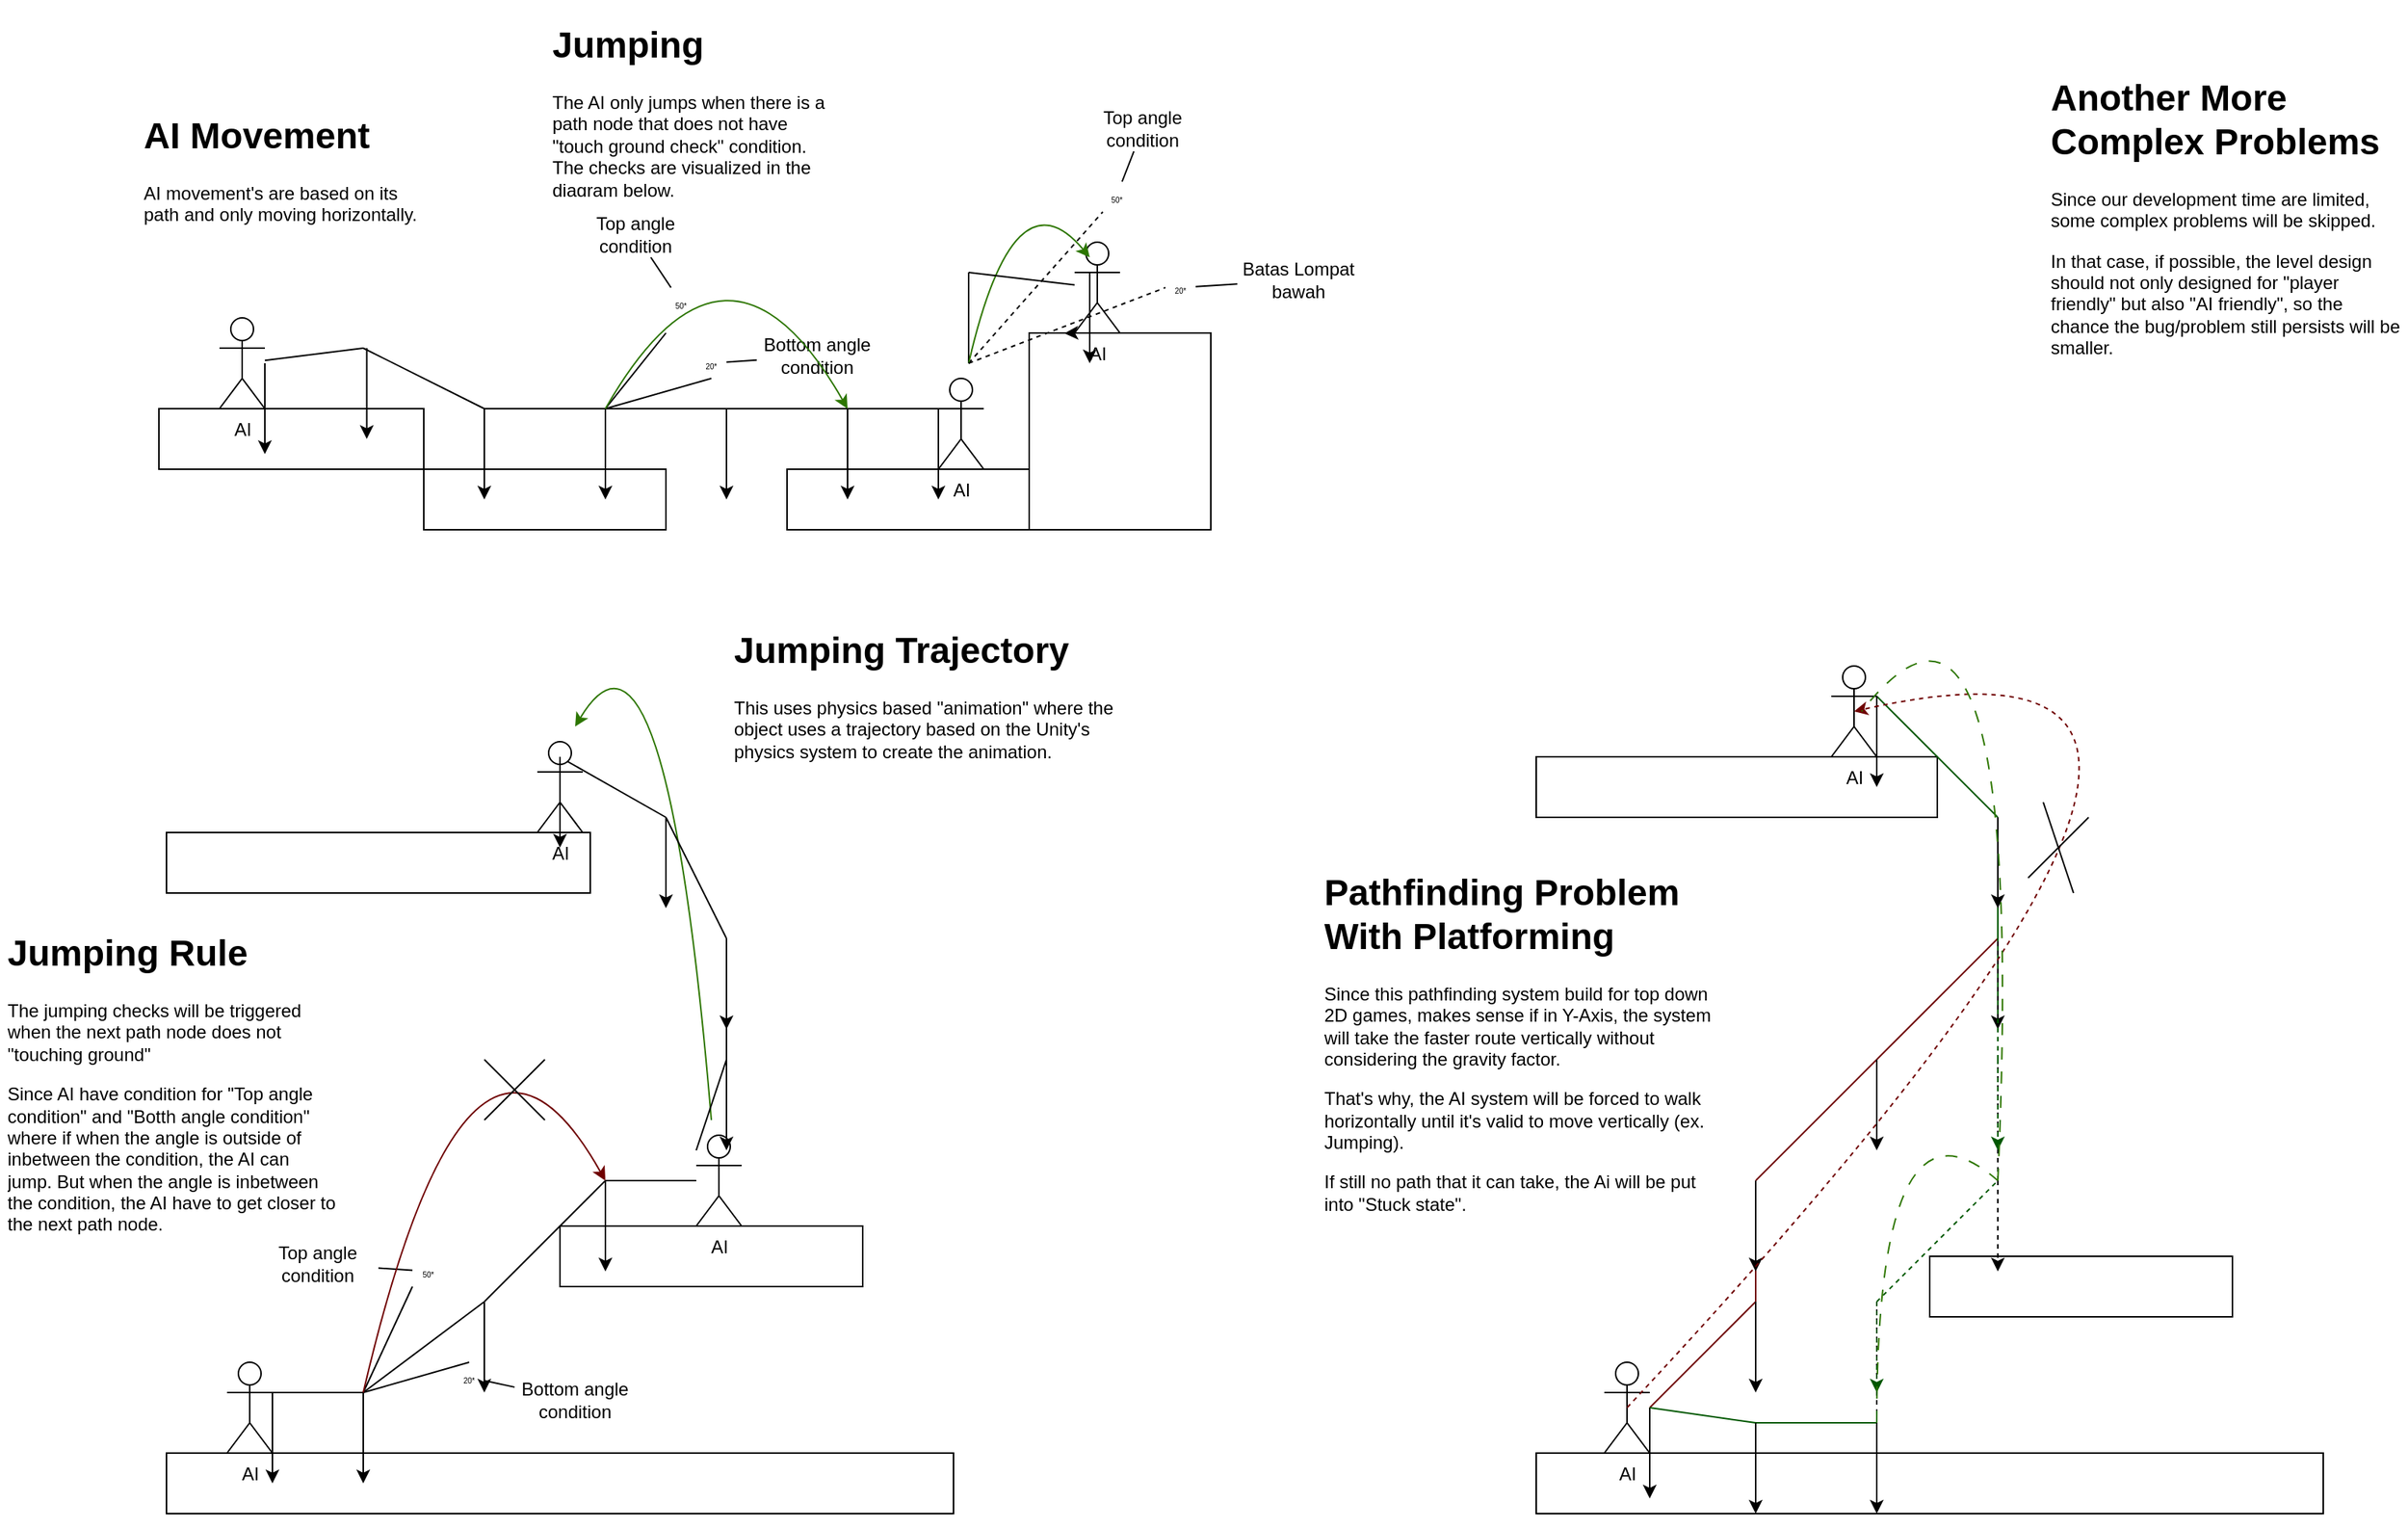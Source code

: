 <mxfile>
    <diagram id="0L6GBTP368jOi92AviaA" name="Page-1">
        <mxGraphModel dx="1139" dy="747" grid="1" gridSize="10" guides="1" tooltips="1" connect="1" arrows="1" fold="1" page="1" pageScale="1" pageWidth="850" pageHeight="1100" math="0" shadow="0">
            <root>
                <mxCell id="0"/>
                <mxCell id="1" parent="0"/>
                <mxCell id="43" value="" style="endArrow=none;html=1;exitX=0.25;exitY=0.1;exitDx=0;exitDy=0;exitPerimeter=0;" parent="1" source="39" edge="1">
                    <mxGeometry width="50" height="50" relative="1" as="geometry">
                        <mxPoint x="450" y="590" as="sourcePoint"/>
                        <mxPoint x="440" y="580" as="targetPoint"/>
                    </mxGeometry>
                </mxCell>
                <mxCell id="2" value="" style="rounded=0;whiteSpace=wrap;html=1;" parent="1" vertex="1">
                    <mxGeometry x="110" y="590" width="280" height="40" as="geometry"/>
                </mxCell>
                <mxCell id="3" value="" style="rounded=0;whiteSpace=wrap;html=1;" parent="1" vertex="1">
                    <mxGeometry x="370" y="850" width="200" height="40" as="geometry"/>
                </mxCell>
                <mxCell id="4" value="" style="rounded=0;whiteSpace=wrap;html=1;" parent="1" vertex="1">
                    <mxGeometry x="110" y="1000" width="520" height="40" as="geometry"/>
                </mxCell>
                <mxCell id="5" value="AI" style="shape=umlActor;verticalLabelPosition=bottom;verticalAlign=top;html=1;outlineConnect=0;" parent="1" vertex="1">
                    <mxGeometry x="150" y="940" width="30" height="60" as="geometry"/>
                </mxCell>
                <mxCell id="8" value="" style="endArrow=none;html=1;exitX=1;exitY=0.333;exitDx=0;exitDy=0;exitPerimeter=0;" parent="1" source="5" edge="1">
                    <mxGeometry width="50" height="50" relative="1" as="geometry">
                        <mxPoint x="180" y="950" as="sourcePoint"/>
                        <mxPoint x="240" y="960" as="targetPoint"/>
                    </mxGeometry>
                </mxCell>
                <mxCell id="9" value="" style="endArrow=none;html=1;" parent="1" edge="1">
                    <mxGeometry width="50" height="50" relative="1" as="geometry">
                        <mxPoint x="240" y="960" as="sourcePoint"/>
                        <mxPoint x="320" y="900" as="targetPoint"/>
                    </mxGeometry>
                </mxCell>
                <mxCell id="10" value="" style="endArrow=none;html=1;" parent="1" edge="1">
                    <mxGeometry width="50" height="50" relative="1" as="geometry">
                        <mxPoint x="320" y="900" as="sourcePoint"/>
                        <mxPoint x="400" y="820" as="targetPoint"/>
                    </mxGeometry>
                </mxCell>
                <mxCell id="11" value="" style="endArrow=none;html=1;" parent="1" edge="1">
                    <mxGeometry width="50" height="50" relative="1" as="geometry">
                        <mxPoint x="400" y="820" as="sourcePoint"/>
                        <mxPoint x="460" y="820" as="targetPoint"/>
                    </mxGeometry>
                </mxCell>
                <mxCell id="14" value="" style="endArrow=classic;html=1;entryX=0.25;entryY=1;entryDx=0;entryDy=0;" parent="1" edge="1">
                    <mxGeometry width="50" height="50" relative="1" as="geometry">
                        <mxPoint x="240" y="960" as="sourcePoint"/>
                        <mxPoint x="240" y="1020" as="targetPoint"/>
                    </mxGeometry>
                </mxCell>
                <mxCell id="16" value="" style="endArrow=classic;html=1;entryX=0.25;entryY=0.5;entryDx=0;entryDy=0;entryPerimeter=0;" parent="1" edge="1">
                    <mxGeometry width="50" height="50" relative="1" as="geometry">
                        <mxPoint x="320" y="900" as="sourcePoint"/>
                        <mxPoint x="320" y="960" as="targetPoint"/>
                    </mxGeometry>
                </mxCell>
                <mxCell id="17" value="" style="endArrow=classic;html=1;entryX=0.25;entryY=0.5;entryDx=0;entryDy=0;entryPerimeter=0;" parent="1" edge="1">
                    <mxGeometry width="50" height="50" relative="1" as="geometry">
                        <mxPoint x="400" y="820" as="sourcePoint"/>
                        <mxPoint x="400" y="880" as="targetPoint"/>
                    </mxGeometry>
                </mxCell>
                <mxCell id="19" value="" style="endArrow=none;html=1;" parent="1" edge="1">
                    <mxGeometry width="50" height="50" relative="1" as="geometry">
                        <mxPoint x="240" y="960" as="sourcePoint"/>
                        <mxPoint x="310" y="940" as="targetPoint"/>
                    </mxGeometry>
                </mxCell>
                <mxCell id="23" value="&lt;span style=&quot;font-size: 5px;&quot;&gt;20*&lt;/span&gt;" style="text;html=1;strokeColor=none;fillColor=none;align=center;verticalAlign=middle;whiteSpace=wrap;rounded=0;" parent="1" vertex="1">
                    <mxGeometry x="300" y="940" width="20" height="20" as="geometry"/>
                </mxCell>
                <mxCell id="24" value="" style="endArrow=none;html=1;entryX=0;entryY=1;entryDx=0;entryDy=0;" parent="1" target="25" edge="1">
                    <mxGeometry width="50" height="50" relative="1" as="geometry">
                        <mxPoint x="240" y="960" as="sourcePoint"/>
                        <mxPoint x="260" y="890" as="targetPoint"/>
                    </mxGeometry>
                </mxCell>
                <mxCell id="25" value="&lt;font style=&quot;font-size: 5px;&quot;&gt;50*&lt;/font&gt;" style="text;html=1;strokeColor=none;fillColor=none;align=center;verticalAlign=middle;whiteSpace=wrap;rounded=0;" parent="1" vertex="1">
                    <mxGeometry x="272.5" y="870" width="20" height="20" as="geometry"/>
                </mxCell>
                <mxCell id="29" value="" style="endArrow=none;html=1;fontSize=5;" parent="1" source="23" target="30" edge="1">
                    <mxGeometry width="50" height="50" relative="1" as="geometry">
                        <mxPoint x="340" y="870" as="sourcePoint"/>
                        <mxPoint x="370" y="960" as="targetPoint"/>
                    </mxGeometry>
                </mxCell>
                <mxCell id="30" value="&lt;font style=&quot;font-size: 12px;&quot;&gt;Bottom angle condition&lt;/font&gt;" style="text;html=1;strokeColor=none;fillColor=none;align=center;verticalAlign=middle;whiteSpace=wrap;rounded=0;fontSize=5;" parent="1" vertex="1">
                    <mxGeometry x="340" y="950" width="80" height="30" as="geometry"/>
                </mxCell>
                <mxCell id="32" value="&lt;font style=&quot;font-size: 12px;&quot;&gt;Top angle condition&lt;/font&gt;" style="text;html=1;strokeColor=none;fillColor=none;align=center;verticalAlign=middle;whiteSpace=wrap;rounded=0;fontSize=5;" parent="1" vertex="1">
                    <mxGeometry x="170" y="860" width="80" height="30" as="geometry"/>
                </mxCell>
                <mxCell id="33" value="" style="endArrow=none;html=1;fontSize=12;" parent="1" source="25" target="32" edge="1">
                    <mxGeometry width="50" height="50" relative="1" as="geometry">
                        <mxPoint x="282.5" y="890" as="sourcePoint"/>
                        <mxPoint x="332.5" y="840" as="targetPoint"/>
                    </mxGeometry>
                </mxCell>
                <mxCell id="34" value="&lt;h1&gt;Jumping Rule&lt;/h1&gt;&lt;p&gt;The jumping checks will be triggered when the next path node does not &quot;touching ground&quot;&lt;/p&gt;&lt;p&gt;Since AI have condition for &quot;Top angle condition&quot; and &quot;Botth angle condition&quot; where if when the angle is outside of inbetween the condition, the AI can jump. But when the angle is inbetween the condition, the AI have to get closer to the next path node.&lt;/p&gt;" style="text;html=1;strokeColor=none;fillColor=none;spacing=5;spacingTop=-20;whiteSpace=wrap;overflow=hidden;rounded=0;fontSize=12;" parent="1" vertex="1">
                    <mxGeometry y="650" width="225" height="220" as="geometry"/>
                </mxCell>
                <mxCell id="35" value="&lt;h1&gt;Jumping Trajectory&lt;/h1&gt;&lt;p&gt;This uses physics based &quot;animation&quot; where the object uses a trajectory based on the Unity's physics system to create the animation.&lt;/p&gt;" style="text;html=1;strokeColor=none;fillColor=none;spacing=5;spacingTop=-20;whiteSpace=wrap;overflow=hidden;rounded=0;fontSize=12;" parent="1" vertex="1">
                    <mxGeometry x="480" y="450" width="260" height="140" as="geometry"/>
                </mxCell>
                <mxCell id="36" value="AI" style="shape=umlActor;verticalLabelPosition=bottom;verticalAlign=top;html=1;outlineConnect=0;" parent="1" vertex="1">
                    <mxGeometry x="460" y="790" width="30" height="60" as="geometry"/>
                </mxCell>
                <mxCell id="37" value="" style="endArrow=classic;html=1;fontSize=12;curved=1;fillColor=#60a917;strokeColor=#2D7600;" parent="1" edge="1">
                    <mxGeometry width="50" height="50" relative="1" as="geometry">
                        <mxPoint x="470" y="780" as="sourcePoint"/>
                        <mxPoint x="380" y="520" as="targetPoint"/>
                        <Array as="points">
                            <mxPoint x="440" y="420"/>
                        </Array>
                    </mxGeometry>
                </mxCell>
                <mxCell id="39" value="AI" style="shape=umlActor;verticalLabelPosition=bottom;verticalAlign=top;html=1;outlineConnect=0;" parent="1" vertex="1">
                    <mxGeometry x="355" y="530" width="30" height="60" as="geometry"/>
                </mxCell>
                <mxCell id="40" value="" style="endArrow=none;html=1;" parent="1" edge="1">
                    <mxGeometry width="50" height="50" relative="1" as="geometry">
                        <mxPoint x="480" y="740" as="sourcePoint"/>
                        <mxPoint x="460" y="800" as="targetPoint"/>
                    </mxGeometry>
                </mxCell>
                <mxCell id="41" value="" style="endArrow=none;html=1;" parent="1" edge="1">
                    <mxGeometry width="50" height="50" relative="1" as="geometry">
                        <mxPoint x="480" y="660" as="sourcePoint"/>
                        <mxPoint x="480" y="740" as="targetPoint"/>
                    </mxGeometry>
                </mxCell>
                <mxCell id="42" value="" style="endArrow=none;html=1;" parent="1" edge="1">
                    <mxGeometry width="50" height="50" relative="1" as="geometry">
                        <mxPoint x="440" y="580" as="sourcePoint"/>
                        <mxPoint x="480" y="660" as="targetPoint"/>
                    </mxGeometry>
                </mxCell>
                <mxCell id="44" value="" style="endArrow=classic;html=1;entryX=0.25;entryY=0.5;entryDx=0;entryDy=0;entryPerimeter=0;" parent="1" edge="1">
                    <mxGeometry width="50" height="50" relative="1" as="geometry">
                        <mxPoint x="180" y="960" as="sourcePoint"/>
                        <mxPoint x="180" y="1020" as="targetPoint"/>
                    </mxGeometry>
                </mxCell>
                <mxCell id="46" value="" style="endArrow=classic;html=1;entryX=0.25;entryY=0.5;entryDx=0;entryDy=0;entryPerimeter=0;" parent="1" edge="1">
                    <mxGeometry width="50" height="50" relative="1" as="geometry">
                        <mxPoint x="480" y="740" as="sourcePoint"/>
                        <mxPoint x="480" y="800" as="targetPoint"/>
                    </mxGeometry>
                </mxCell>
                <mxCell id="47" value="" style="endArrow=classic;html=1;entryX=0.25;entryY=0.5;entryDx=0;entryDy=0;entryPerimeter=0;" parent="1" edge="1">
                    <mxGeometry width="50" height="50" relative="1" as="geometry">
                        <mxPoint x="480" y="660" as="sourcePoint"/>
                        <mxPoint x="480" y="720" as="targetPoint"/>
                    </mxGeometry>
                </mxCell>
                <mxCell id="48" value="" style="endArrow=classic;html=1;entryX=0.25;entryY=0.5;entryDx=0;entryDy=0;entryPerimeter=0;" parent="1" edge="1">
                    <mxGeometry width="50" height="50" relative="1" as="geometry">
                        <mxPoint x="440" y="580" as="sourcePoint"/>
                        <mxPoint x="440" y="640" as="targetPoint"/>
                    </mxGeometry>
                </mxCell>
                <mxCell id="49" value="" style="endArrow=classic;html=1;entryX=0.25;entryY=0.5;entryDx=0;entryDy=0;entryPerimeter=0;" parent="1" edge="1">
                    <mxGeometry width="50" height="50" relative="1" as="geometry">
                        <mxPoint x="370" y="540" as="sourcePoint"/>
                        <mxPoint x="370" y="600" as="targetPoint"/>
                    </mxGeometry>
                </mxCell>
                <mxCell id="50" value="" style="rounded=0;whiteSpace=wrap;html=1;" parent="1" vertex="1">
                    <mxGeometry x="1015" y="540" width="265" height="40" as="geometry"/>
                </mxCell>
                <mxCell id="51" value="" style="rounded=0;whiteSpace=wrap;html=1;" parent="1" vertex="1">
                    <mxGeometry x="1275" y="870" width="200" height="40" as="geometry"/>
                </mxCell>
                <mxCell id="52" value="" style="rounded=0;whiteSpace=wrap;html=1;" parent="1" vertex="1">
                    <mxGeometry x="1015" y="1000" width="520" height="40" as="geometry"/>
                </mxCell>
                <mxCell id="53" value="AI" style="shape=umlActor;verticalLabelPosition=bottom;verticalAlign=top;html=1;outlineConnect=0;" parent="1" vertex="1">
                    <mxGeometry x="1060" y="940" width="30" height="60" as="geometry"/>
                </mxCell>
                <mxCell id="54" value="" style="endArrow=none;html=1;fontSize=12;curved=1;fillColor=#a20025;strokeColor=#6F0000;" parent="1" edge="1">
                    <mxGeometry width="50" height="50" relative="1" as="geometry">
                        <mxPoint x="1090" y="970" as="sourcePoint"/>
                        <mxPoint x="1160" y="900" as="targetPoint"/>
                    </mxGeometry>
                </mxCell>
                <mxCell id="55" value="" style="endArrow=none;html=1;fontSize=12;curved=1;fillColor=#a20025;strokeColor=#6F0000;" parent="1" edge="1">
                    <mxGeometry width="50" height="50" relative="1" as="geometry">
                        <mxPoint x="1160" y="900" as="sourcePoint"/>
                        <mxPoint x="1160" y="820" as="targetPoint"/>
                    </mxGeometry>
                </mxCell>
                <mxCell id="56" value="" style="endArrow=none;html=1;fontSize=12;curved=1;fillColor=#a20025;strokeColor=#6F0000;" parent="1" edge="1">
                    <mxGeometry width="50" height="50" relative="1" as="geometry">
                        <mxPoint x="1160" y="820" as="sourcePoint"/>
                        <mxPoint x="1240" y="740" as="targetPoint"/>
                    </mxGeometry>
                </mxCell>
                <mxCell id="57" value="" style="endArrow=none;html=1;fontSize=12;curved=1;fillColor=#a20025;strokeColor=#6F0000;" parent="1" edge="1">
                    <mxGeometry width="50" height="50" relative="1" as="geometry">
                        <mxPoint x="1240" y="740" as="sourcePoint"/>
                        <mxPoint x="1320" y="660" as="targetPoint"/>
                    </mxGeometry>
                </mxCell>
                <mxCell id="58" value="" style="endArrow=none;html=1;fontSize=12;curved=1;fillColor=#008a00;strokeColor=#005700;" parent="1" edge="1">
                    <mxGeometry width="50" height="50" relative="1" as="geometry">
                        <mxPoint x="1320" y="660" as="sourcePoint"/>
                        <mxPoint x="1320" y="580" as="targetPoint"/>
                    </mxGeometry>
                </mxCell>
                <mxCell id="59" value="" style="endArrow=none;html=1;fontSize=12;curved=1;fillColor=#008a00;strokeColor=#005700;" parent="1" edge="1">
                    <mxGeometry width="50" height="50" relative="1" as="geometry">
                        <mxPoint x="1320" y="580" as="sourcePoint"/>
                        <mxPoint x="1240" y="500" as="targetPoint"/>
                    </mxGeometry>
                </mxCell>
                <mxCell id="60" value="" style="endArrow=classic;html=1;entryX=0.25;entryY=0.5;entryDx=0;entryDy=0;entryPerimeter=0;" parent="1" edge="1">
                    <mxGeometry width="50" height="50" relative="1" as="geometry">
                        <mxPoint x="1090" y="970" as="sourcePoint"/>
                        <mxPoint x="1090" y="1030" as="targetPoint"/>
                    </mxGeometry>
                </mxCell>
                <mxCell id="62" value="" style="endArrow=classic;html=1;entryX=0.25;entryY=0.5;entryDx=0;entryDy=0;entryPerimeter=0;" parent="1" edge="1">
                    <mxGeometry width="50" height="50" relative="1" as="geometry">
                        <mxPoint x="1160" y="900" as="sourcePoint"/>
                        <mxPoint x="1160" y="960" as="targetPoint"/>
                    </mxGeometry>
                </mxCell>
                <mxCell id="63" value="" style="endArrow=classic;html=1;entryX=0.25;entryY=0.5;entryDx=0;entryDy=0;entryPerimeter=0;" parent="1" edge="1">
                    <mxGeometry width="50" height="50" relative="1" as="geometry">
                        <mxPoint x="1160" y="820" as="sourcePoint"/>
                        <mxPoint x="1160" y="880" as="targetPoint"/>
                    </mxGeometry>
                </mxCell>
                <mxCell id="64" value="" style="endArrow=classic;html=1;entryX=0.25;entryY=0.5;entryDx=0;entryDy=0;entryPerimeter=0;" parent="1" edge="1">
                    <mxGeometry width="50" height="50" relative="1" as="geometry">
                        <mxPoint x="1240" y="740" as="sourcePoint"/>
                        <mxPoint x="1240" y="800" as="targetPoint"/>
                    </mxGeometry>
                </mxCell>
                <mxCell id="65" value="" style="endArrow=classic;html=1;entryX=0.25;entryY=0.5;entryDx=0;entryDy=0;entryPerimeter=0;" parent="1" edge="1">
                    <mxGeometry width="50" height="50" relative="1" as="geometry">
                        <mxPoint x="1320" y="660" as="sourcePoint"/>
                        <mxPoint x="1320" y="720" as="targetPoint"/>
                    </mxGeometry>
                </mxCell>
                <mxCell id="66" value="" style="endArrow=classic;html=1;entryX=0.25;entryY=0.5;entryDx=0;entryDy=0;entryPerimeter=0;" parent="1" edge="1">
                    <mxGeometry width="50" height="50" relative="1" as="geometry">
                        <mxPoint x="1320" y="580" as="sourcePoint"/>
                        <mxPoint x="1320" y="640" as="targetPoint"/>
                    </mxGeometry>
                </mxCell>
                <mxCell id="67" value="" style="endArrow=classic;html=1;entryX=0.25;entryY=0.5;entryDx=0;entryDy=0;entryPerimeter=0;" parent="1" edge="1">
                    <mxGeometry width="50" height="50" relative="1" as="geometry">
                        <mxPoint x="1240" y="500" as="sourcePoint"/>
                        <mxPoint x="1240" y="560" as="targetPoint"/>
                    </mxGeometry>
                </mxCell>
                <mxCell id="68" value="" style="endArrow=none;html=1;fontSize=12;curved=1;fillColor=#008a00;strokeColor=#005700;" parent="1" edge="1">
                    <mxGeometry width="50" height="50" relative="1" as="geometry">
                        <mxPoint x="1090" y="970" as="sourcePoint"/>
                        <mxPoint x="1160" y="980" as="targetPoint"/>
                    </mxGeometry>
                </mxCell>
                <mxCell id="69" value="" style="endArrow=none;html=1;fontSize=12;curved=1;fillColor=#008a00;strokeColor=#005700;" parent="1" edge="1">
                    <mxGeometry width="50" height="50" relative="1" as="geometry">
                        <mxPoint x="1160" y="980" as="sourcePoint"/>
                        <mxPoint x="1240" y="980" as="targetPoint"/>
                    </mxGeometry>
                </mxCell>
                <mxCell id="72" value="" style="endArrow=classic;html=1;entryX=0.25;entryY=0.5;entryDx=0;entryDy=0;entryPerimeter=0;" parent="1" edge="1">
                    <mxGeometry width="50" height="50" relative="1" as="geometry">
                        <mxPoint x="1160" y="980" as="sourcePoint"/>
                        <mxPoint x="1160" y="1040" as="targetPoint"/>
                    </mxGeometry>
                </mxCell>
                <mxCell id="73" value="" style="endArrow=classic;html=1;entryX=0.25;entryY=0.5;entryDx=0;entryDy=0;entryPerimeter=0;" parent="1" edge="1">
                    <mxGeometry width="50" height="50" relative="1" as="geometry">
                        <mxPoint x="1240" y="980" as="sourcePoint"/>
                        <mxPoint x="1240" y="1040" as="targetPoint"/>
                    </mxGeometry>
                </mxCell>
                <mxCell id="74" value="" style="endArrow=none;html=1;fontSize=12;curved=1;dashed=1;" parent="1" edge="1">
                    <mxGeometry width="50" height="50" relative="1" as="geometry">
                        <mxPoint x="1240" y="980" as="sourcePoint"/>
                        <mxPoint x="1240" y="900" as="targetPoint"/>
                    </mxGeometry>
                </mxCell>
                <mxCell id="75" value="" style="endArrow=none;html=1;fontSize=12;curved=1;dashed=1;fillColor=#008a00;strokeColor=#005700;" parent="1" edge="1">
                    <mxGeometry width="50" height="50" relative="1" as="geometry">
                        <mxPoint x="1240" y="900" as="sourcePoint"/>
                        <mxPoint x="1320" y="820" as="targetPoint"/>
                    </mxGeometry>
                </mxCell>
                <mxCell id="76" value="" style="endArrow=none;html=1;fontSize=12;curved=1;dashed=1;" parent="1" edge="1">
                    <mxGeometry width="50" height="50" relative="1" as="geometry">
                        <mxPoint x="1320" y="820" as="sourcePoint"/>
                        <mxPoint x="1320" y="740" as="targetPoint"/>
                    </mxGeometry>
                </mxCell>
                <mxCell id="77" value="" style="endArrow=none;html=1;fontSize=12;curved=1;dashed=1;fillColor=#008a00;strokeColor=#005700;" parent="1" edge="1">
                    <mxGeometry width="50" height="50" relative="1" as="geometry">
                        <mxPoint x="1320" y="740" as="sourcePoint"/>
                        <mxPoint x="1320" y="660" as="targetPoint"/>
                    </mxGeometry>
                </mxCell>
                <mxCell id="80" value="" style="endArrow=classic;html=1;entryX=0.25;entryY=0.5;entryDx=0;entryDy=0;entryPerimeter=0;dashed=1;fillColor=#008a00;strokeColor=#005700;" parent="1" edge="1">
                    <mxGeometry width="50" height="50" relative="1" as="geometry">
                        <mxPoint x="1240" y="900" as="sourcePoint"/>
                        <mxPoint x="1240" y="960" as="targetPoint"/>
                    </mxGeometry>
                </mxCell>
                <mxCell id="81" value="" style="endArrow=classic;html=1;entryX=0.25;entryY=0.5;entryDx=0;entryDy=0;entryPerimeter=0;dashed=1;" parent="1" edge="1">
                    <mxGeometry width="50" height="50" relative="1" as="geometry">
                        <mxPoint x="1320" y="820" as="sourcePoint"/>
                        <mxPoint x="1320" y="880" as="targetPoint"/>
                    </mxGeometry>
                </mxCell>
                <mxCell id="82" value="" style="endArrow=classic;html=1;entryX=0.25;entryY=0.5;entryDx=0;entryDy=0;entryPerimeter=0;dashed=1;fillColor=#008a00;strokeColor=#005700;" parent="1" edge="1">
                    <mxGeometry width="50" height="50" relative="1" as="geometry">
                        <mxPoint x="1320" y="740" as="sourcePoint"/>
                        <mxPoint x="1320" y="800" as="targetPoint"/>
                    </mxGeometry>
                </mxCell>
                <mxCell id="83" value="AI" style="shape=umlActor;verticalLabelPosition=bottom;verticalAlign=top;html=1;outlineConnect=0;" parent="1" vertex="1">
                    <mxGeometry x="1210" y="480" width="30" height="60" as="geometry"/>
                </mxCell>
                <mxCell id="85" value="" style="endArrow=classic;html=1;fontSize=12;curved=1;exitX=0.5;exitY=0.5;exitDx=0;exitDy=0;exitPerimeter=0;entryX=0.5;entryY=0.5;entryDx=0;entryDy=0;entryPerimeter=0;fillColor=#a20025;strokeColor=#6F0000;dashed=1;" parent="1" source="53" target="83" edge="1">
                    <mxGeometry width="50" height="50" relative="1" as="geometry">
                        <mxPoint x="1070" y="930" as="sourcePoint"/>
                        <mxPoint x="1250" y="550" as="targetPoint"/>
                        <Array as="points">
                            <mxPoint x="1580" y="430"/>
                        </Array>
                    </mxGeometry>
                </mxCell>
                <mxCell id="86" value="" style="endArrow=none;html=1;fontSize=12;curved=1;" parent="1" edge="1">
                    <mxGeometry width="50" height="50" relative="1" as="geometry">
                        <mxPoint x="1350" y="570" as="sourcePoint"/>
                        <mxPoint x="1370" y="630" as="targetPoint"/>
                    </mxGeometry>
                </mxCell>
                <mxCell id="87" value="" style="endArrow=none;html=1;fontSize=12;curved=1;" parent="1" edge="1">
                    <mxGeometry width="50" height="50" relative="1" as="geometry">
                        <mxPoint x="1340" y="620" as="sourcePoint"/>
                        <mxPoint x="1380" y="580" as="targetPoint"/>
                    </mxGeometry>
                </mxCell>
                <mxCell id="88" value="" style="endArrow=none;html=1;fontSize=12;curved=1;fillColor=#60a917;strokeColor=#2D7600;dashed=1;dashPattern=8 8;" parent="1" edge="1">
                    <mxGeometry width="50" height="50" relative="1" as="geometry">
                        <mxPoint x="1240" y="980" as="sourcePoint"/>
                        <mxPoint x="1320" y="820" as="targetPoint"/>
                        <Array as="points">
                            <mxPoint x="1240" y="750"/>
                        </Array>
                    </mxGeometry>
                </mxCell>
                <mxCell id="89" value="" style="endArrow=none;html=1;fontSize=12;curved=1;fillColor=#60a917;strokeColor=#2D7600;dashed=1;dashPattern=8 8;" parent="1" edge="1">
                    <mxGeometry width="50" height="50" relative="1" as="geometry">
                        <mxPoint x="1320" y="820" as="sourcePoint"/>
                        <mxPoint x="1230" y="510" as="targetPoint"/>
                        <Array as="points">
                            <mxPoint x="1340" y="370"/>
                        </Array>
                    </mxGeometry>
                </mxCell>
                <mxCell id="91" value="&lt;h1&gt;Pathfinding Problem With Platforming&lt;/h1&gt;&lt;p&gt;Since this pathfinding system build for top down 2D games, makes sense if in Y-Axis, the system will take the faster route vertically without considering the gravity factor.&lt;/p&gt;&lt;p&gt;That's why, the AI system will be forced to walk horizontally until it's valid to move vertically (ex. Jumping).&lt;/p&gt;&lt;p&gt;If still no path that it can take, the Ai will be put into &quot;Stuck state&quot;.&lt;/p&gt;" style="text;html=1;strokeColor=none;fillColor=none;spacing=5;spacingTop=-20;whiteSpace=wrap;overflow=hidden;rounded=0;fontSize=12;" parent="1" vertex="1">
                    <mxGeometry x="870" y="610" width="270" height="250" as="geometry"/>
                </mxCell>
                <mxCell id="92" value="" style="rounded=0;whiteSpace=wrap;html=1;fontSize=12;" parent="1" vertex="1">
                    <mxGeometry x="105" y="310" width="175" height="40" as="geometry"/>
                </mxCell>
                <mxCell id="94" value="AI" style="shape=umlActor;verticalLabelPosition=bottom;verticalAlign=top;html=1;outlineConnect=0;" parent="1" vertex="1">
                    <mxGeometry x="145" y="250" width="30" height="60" as="geometry"/>
                </mxCell>
                <mxCell id="96" value="" style="endArrow=none;html=1;fontSize=12;curved=1;" parent="1" source="94" edge="1">
                    <mxGeometry width="50" height="50" relative="1" as="geometry">
                        <mxPoint x="500" y="190" as="sourcePoint"/>
                        <mxPoint x="240" y="270" as="targetPoint"/>
                    </mxGeometry>
                </mxCell>
                <mxCell id="97" value="" style="endArrow=none;html=1;fontSize=12;curved=1;" parent="1" edge="1">
                    <mxGeometry width="50" height="50" relative="1" as="geometry">
                        <mxPoint x="240" y="270" as="sourcePoint"/>
                        <mxPoint x="320" y="310" as="targetPoint"/>
                    </mxGeometry>
                </mxCell>
                <mxCell id="98" value="" style="endArrow=none;html=1;fontSize=12;curved=1;" parent="1" edge="1">
                    <mxGeometry width="50" height="50" relative="1" as="geometry">
                        <mxPoint x="400" y="310" as="sourcePoint"/>
                        <mxPoint x="320" y="310" as="targetPoint"/>
                    </mxGeometry>
                </mxCell>
                <mxCell id="99" value="" style="endArrow=none;html=1;fontSize=12;curved=1;" parent="1" edge="1">
                    <mxGeometry width="50" height="50" relative="1" as="geometry">
                        <mxPoint x="400" y="310" as="sourcePoint"/>
                        <mxPoint x="480" y="310" as="targetPoint"/>
                    </mxGeometry>
                </mxCell>
                <mxCell id="102" value="" style="rounded=0;whiteSpace=wrap;html=1;fontSize=12;" parent="1" vertex="1">
                    <mxGeometry x="280" y="350" width="160" height="40" as="geometry"/>
                </mxCell>
                <mxCell id="104" value="" style="rounded=0;whiteSpace=wrap;html=1;fontSize=12;" parent="1" vertex="1">
                    <mxGeometry x="520" y="350" width="160" height="40" as="geometry"/>
                </mxCell>
                <mxCell id="105" value="" style="endArrow=none;html=1;fontSize=12;curved=1;" parent="1" edge="1">
                    <mxGeometry width="50" height="50" relative="1" as="geometry">
                        <mxPoint x="480" y="310" as="sourcePoint"/>
                        <mxPoint x="560" y="310" as="targetPoint"/>
                    </mxGeometry>
                </mxCell>
                <mxCell id="107" value="" style="endArrow=classic;html=1;entryX=0.25;entryY=0.5;entryDx=0;entryDy=0;entryPerimeter=0;" parent="1" edge="1">
                    <mxGeometry width="50" height="50" relative="1" as="geometry">
                        <mxPoint x="175.0" y="280" as="sourcePoint"/>
                        <mxPoint x="175.0" y="340" as="targetPoint"/>
                    </mxGeometry>
                </mxCell>
                <mxCell id="111" value="" style="endArrow=classic;html=1;entryX=0.25;entryY=0.5;entryDx=0;entryDy=0;entryPerimeter=0;" parent="1" edge="1">
                    <mxGeometry width="50" height="50" relative="1" as="geometry">
                        <mxPoint x="242.32" y="270" as="sourcePoint"/>
                        <mxPoint x="242.32" y="330" as="targetPoint"/>
                    </mxGeometry>
                </mxCell>
                <mxCell id="112" value="" style="endArrow=classic;html=1;entryX=0.25;entryY=0.5;entryDx=0;entryDy=0;entryPerimeter=0;" parent="1" edge="1">
                    <mxGeometry width="50" height="50" relative="1" as="geometry">
                        <mxPoint x="320.0" y="310" as="sourcePoint"/>
                        <mxPoint x="320.0" y="370" as="targetPoint"/>
                    </mxGeometry>
                </mxCell>
                <mxCell id="113" value="" style="endArrow=classic;html=1;entryX=0.25;entryY=0.5;entryDx=0;entryDy=0;entryPerimeter=0;" parent="1" edge="1">
                    <mxGeometry width="50" height="50" relative="1" as="geometry">
                        <mxPoint x="400" y="310" as="sourcePoint"/>
                        <mxPoint x="400" y="370" as="targetPoint"/>
                    </mxGeometry>
                </mxCell>
                <mxCell id="115" value="" style="endArrow=classic;html=1;entryX=0.25;entryY=0.5;entryDx=0;entryDy=0;entryPerimeter=0;" parent="1" edge="1">
                    <mxGeometry width="50" height="50" relative="1" as="geometry">
                        <mxPoint x="480" y="310" as="sourcePoint"/>
                        <mxPoint x="480" y="370" as="targetPoint"/>
                    </mxGeometry>
                </mxCell>
                <mxCell id="116" value="" style="endArrow=classic;html=1;entryX=0.25;entryY=0.5;entryDx=0;entryDy=0;entryPerimeter=0;" parent="1" edge="1">
                    <mxGeometry width="50" height="50" relative="1" as="geometry">
                        <mxPoint x="560" y="310" as="sourcePoint"/>
                        <mxPoint x="560" y="370" as="targetPoint"/>
                    </mxGeometry>
                </mxCell>
                <mxCell id="119" value="AI" style="shape=umlActor;verticalLabelPosition=bottom;verticalAlign=top;html=1;outlineConnect=0;" parent="1" vertex="1">
                    <mxGeometry x="620" y="290" width="30" height="60" as="geometry"/>
                </mxCell>
                <mxCell id="120" value="" style="endArrow=none;html=1;fontSize=12;curved=1;" parent="1" edge="1">
                    <mxGeometry width="50" height="50" relative="1" as="geometry">
                        <mxPoint x="560" y="310" as="sourcePoint"/>
                        <mxPoint x="620" y="310" as="targetPoint"/>
                    </mxGeometry>
                </mxCell>
                <mxCell id="121" value="" style="endArrow=classic;html=1;entryX=0.25;entryY=0.5;entryDx=0;entryDy=0;entryPerimeter=0;" parent="1" edge="1">
                    <mxGeometry width="50" height="50" relative="1" as="geometry">
                        <mxPoint x="620.0" y="310" as="sourcePoint"/>
                        <mxPoint x="620.0" y="370" as="targetPoint"/>
                    </mxGeometry>
                </mxCell>
                <mxCell id="122" value="" style="endArrow=none;html=1;" parent="1" edge="1">
                    <mxGeometry width="50" height="50" relative="1" as="geometry">
                        <mxPoint x="400" y="310" as="sourcePoint"/>
                        <mxPoint x="470" y="290" as="targetPoint"/>
                    </mxGeometry>
                </mxCell>
                <mxCell id="123" value="&lt;span style=&quot;font-size: 5px;&quot;&gt;20*&lt;/span&gt;" style="text;html=1;strokeColor=none;fillColor=none;align=center;verticalAlign=middle;whiteSpace=wrap;rounded=0;" parent="1" vertex="1">
                    <mxGeometry x="460" y="270" width="20" height="20" as="geometry"/>
                </mxCell>
                <mxCell id="124" value="" style="endArrow=none;html=1;" parent="1" edge="1">
                    <mxGeometry width="50" height="50" relative="1" as="geometry">
                        <mxPoint x="400" y="310" as="sourcePoint"/>
                        <mxPoint x="440" y="260" as="targetPoint"/>
                    </mxGeometry>
                </mxCell>
                <mxCell id="125" value="&lt;font style=&quot;font-size: 5px;&quot;&gt;50*&lt;/font&gt;" style="text;html=1;strokeColor=none;fillColor=none;align=center;verticalAlign=middle;whiteSpace=wrap;rounded=0;" parent="1" vertex="1">
                    <mxGeometry x="440" y="230" width="20" height="20" as="geometry"/>
                </mxCell>
                <mxCell id="126" value="&lt;span style=&quot;font-size: 12px;&quot;&gt;Bottom angle condition&lt;/span&gt;" style="text;html=1;strokeColor=none;fillColor=none;align=center;verticalAlign=middle;whiteSpace=wrap;rounded=0;fontSize=5;" parent="1" vertex="1">
                    <mxGeometry x="500" y="260" width="80" height="30" as="geometry"/>
                </mxCell>
                <mxCell id="127" value="&lt;font style=&quot;font-size: 12px;&quot;&gt;Top angle condition&lt;/font&gt;" style="text;html=1;strokeColor=none;fillColor=none;align=center;verticalAlign=middle;whiteSpace=wrap;rounded=0;fontSize=5;" parent="1" vertex="1">
                    <mxGeometry x="380" y="180" width="80" height="30" as="geometry"/>
                </mxCell>
                <mxCell id="128" value="" style="endArrow=none;html=1;fontSize=12;" parent="1" source="125" target="127" edge="1">
                    <mxGeometry width="50" height="50" relative="1" as="geometry">
                        <mxPoint x="430" y="230" as="sourcePoint"/>
                        <mxPoint x="480" y="180" as="targetPoint"/>
                    </mxGeometry>
                </mxCell>
                <mxCell id="129" value="" style="endArrow=none;html=1;fontSize=12;" parent="1" source="123" target="126" edge="1">
                    <mxGeometry width="50" height="50" relative="1" as="geometry">
                        <mxPoint x="430" y="233.0" as="sourcePoint"/>
                        <mxPoint x="411.429" y="220" as="targetPoint"/>
                    </mxGeometry>
                </mxCell>
                <mxCell id="130" value="" style="rounded=0;whiteSpace=wrap;html=1;fontSize=12;" parent="1" vertex="1">
                    <mxGeometry x="680" y="260" width="120" height="130" as="geometry"/>
                </mxCell>
                <mxCell id="132" value="" style="endArrow=none;html=1;fontSize=12;curved=1;" parent="1" edge="1">
                    <mxGeometry width="50" height="50" relative="1" as="geometry">
                        <mxPoint x="640" y="280" as="sourcePoint"/>
                        <mxPoint x="640" y="220" as="targetPoint"/>
                    </mxGeometry>
                </mxCell>
                <mxCell id="142" value="&lt;span style=&quot;font-size: 5px;&quot;&gt;20*&lt;/span&gt;" style="text;html=1;strokeColor=none;fillColor=none;align=center;verticalAlign=middle;whiteSpace=wrap;rounded=0;" parent="1" vertex="1">
                    <mxGeometry x="770" y="220" width="20" height="20" as="geometry"/>
                </mxCell>
                <mxCell id="143" value="" style="endArrow=none;html=1;dashed=1;" parent="1" target="144" edge="1">
                    <mxGeometry width="50" height="50" relative="1" as="geometry">
                        <mxPoint x="640" y="280" as="sourcePoint"/>
                        <mxPoint x="737.5" y="190" as="targetPoint"/>
                    </mxGeometry>
                </mxCell>
                <mxCell id="144" value="&lt;font style=&quot;font-size: 5px;&quot;&gt;50*&lt;/font&gt;" style="text;html=1;strokeColor=none;fillColor=none;align=center;verticalAlign=middle;whiteSpace=wrap;rounded=0;" parent="1" vertex="1">
                    <mxGeometry x="727.5" y="160" width="20" height="20" as="geometry"/>
                </mxCell>
                <mxCell id="145" value="&lt;font style=&quot;font-size: 12px;&quot;&gt;Batas Lompat bawah&lt;/font&gt;" style="text;html=1;strokeColor=none;fillColor=none;align=center;verticalAlign=middle;whiteSpace=wrap;rounded=0;fontSize=5;" parent="1" vertex="1">
                    <mxGeometry x="817.5" y="210" width="80" height="30" as="geometry"/>
                </mxCell>
                <mxCell id="146" value="&lt;font style=&quot;font-size: 12px;&quot;&gt;Top angle condition&lt;/font&gt;" style="text;html=1;strokeColor=none;fillColor=none;align=center;verticalAlign=middle;whiteSpace=wrap;rounded=0;fontSize=5;" parent="1" vertex="1">
                    <mxGeometry x="715" y="110" width="80" height="30" as="geometry"/>
                </mxCell>
                <mxCell id="147" value="" style="endArrow=none;html=1;fontSize=12;" parent="1" source="144" target="146" edge="1">
                    <mxGeometry width="50" height="50" relative="1" as="geometry">
                        <mxPoint x="715" y="150" as="sourcePoint"/>
                        <mxPoint x="765" y="100" as="targetPoint"/>
                    </mxGeometry>
                </mxCell>
                <mxCell id="148" value="" style="endArrow=none;html=1;fontSize=12;" parent="1" source="142" target="145" edge="1">
                    <mxGeometry width="50" height="50" relative="1" as="geometry">
                        <mxPoint x="747.5" y="183.0" as="sourcePoint"/>
                        <mxPoint x="728.929" y="170" as="targetPoint"/>
                    </mxGeometry>
                </mxCell>
                <mxCell id="149" value="" style="endArrow=classic;html=1;entryX=0.25;entryY=0.5;entryDx=0;entryDy=0;entryPerimeter=0;" parent="1" edge="1">
                    <mxGeometry width="50" height="50" relative="1" as="geometry">
                        <mxPoint x="720.0" y="220" as="sourcePoint"/>
                        <mxPoint x="720.0" y="280" as="targetPoint"/>
                    </mxGeometry>
                </mxCell>
                <mxCell id="152" value="AI" style="shape=umlActor;verticalLabelPosition=bottom;verticalAlign=top;html=1;outlineConnect=0;" parent="1" vertex="1">
                    <mxGeometry x="710" y="200" width="30" height="60" as="geometry"/>
                </mxCell>
                <mxCell id="153" value="" style="endArrow=classic;html=1;fontSize=12;curved=1;fillColor=#60a917;strokeColor=#2D7600;" parent="1" edge="1">
                    <mxGeometry width="50" height="50" relative="1" as="geometry">
                        <mxPoint x="400" y="310" as="sourcePoint"/>
                        <mxPoint x="560" y="310" as="targetPoint"/>
                        <Array as="points">
                            <mxPoint x="480" y="170"/>
                        </Array>
                    </mxGeometry>
                </mxCell>
                <mxCell id="154" value="" style="endArrow=classic;html=1;fontSize=12;curved=1;fillColor=#60a917;strokeColor=#2D7600;" parent="1" edge="1">
                    <mxGeometry width="50" height="50" relative="1" as="geometry">
                        <mxPoint x="640" y="280" as="sourcePoint"/>
                        <mxPoint x="720" y="210" as="targetPoint"/>
                        <Array as="points">
                            <mxPoint x="670" y="150"/>
                        </Array>
                    </mxGeometry>
                </mxCell>
                <mxCell id="156" value="&lt;h1&gt;AI Movement&lt;/h1&gt;&lt;p&gt;AI movement's are based on its path and only moving horizontally.&lt;/p&gt;" style="text;html=1;strokeColor=none;fillColor=none;spacing=5;spacingTop=-20;whiteSpace=wrap;overflow=hidden;rounded=0;fontSize=12;" parent="1" vertex="1">
                    <mxGeometry x="90" y="110" width="190" height="120" as="geometry"/>
                </mxCell>
                <mxCell id="157" value="" style="endArrow=classic;html=1;fontSize=12;curved=1;fillColor=#a20025;strokeColor=#6F0000;" parent="1" edge="1">
                    <mxGeometry width="50" height="50" relative="1" as="geometry">
                        <mxPoint x="240" y="960" as="sourcePoint"/>
                        <mxPoint x="400" y="820" as="targetPoint"/>
                        <Array as="points">
                            <mxPoint x="310" y="660"/>
                        </Array>
                    </mxGeometry>
                </mxCell>
                <mxCell id="158" value="" style="endArrow=none;html=1;fontSize=12;curved=1;" parent="1" edge="1">
                    <mxGeometry width="50" height="50" relative="1" as="geometry">
                        <mxPoint x="320" y="740" as="sourcePoint"/>
                        <mxPoint x="360" y="780" as="targetPoint"/>
                    </mxGeometry>
                </mxCell>
                <mxCell id="160" value="" style="endArrow=none;html=1;fontSize=12;curved=1;" parent="1" edge="1">
                    <mxGeometry width="50" height="50" relative="1" as="geometry">
                        <mxPoint x="320" y="780" as="sourcePoint"/>
                        <mxPoint x="360" y="740" as="targetPoint"/>
                    </mxGeometry>
                </mxCell>
                <mxCell id="161" value="&lt;h1&gt;Jumping&lt;/h1&gt;&lt;p&gt;The AI only jumps when there is a path node that does not have &quot;touch ground check&quot; condition. The checks are visualized in the diagram below.&lt;br&gt;&lt;/p&gt;" style="text;html=1;strokeColor=none;fillColor=none;spacing=5;spacingTop=-20;whiteSpace=wrap;overflow=hidden;rounded=0;fontSize=12;" parent="1" vertex="1">
                    <mxGeometry x="360" y="50" width="190" height="120" as="geometry"/>
                </mxCell>
                <mxCell id="163" value="" style="endArrow=none;html=1;dashed=1;entryX=0;entryY=0.5;entryDx=0;entryDy=0;" parent="1" target="142" edge="1">
                    <mxGeometry width="50" height="50" relative="1" as="geometry">
                        <mxPoint x="640" y="280" as="sourcePoint"/>
                        <mxPoint x="770" y="240" as="targetPoint"/>
                    </mxGeometry>
                </mxCell>
                <mxCell id="164" value="" style="endArrow=none;html=1;fontSize=12;curved=1;" parent="1" target="152" edge="1">
                    <mxGeometry width="50" height="50" relative="1" as="geometry">
                        <mxPoint x="640" y="220" as="sourcePoint"/>
                        <mxPoint x="650" y="230" as="targetPoint"/>
                    </mxGeometry>
                </mxCell>
                <mxCell id="165" value="&lt;h1&gt;Another More Complex Problems&lt;/h1&gt;&lt;p&gt;Since our development time are limited, some complex problems will be skipped.&lt;/p&gt;&lt;p&gt;In that case, if possible, the level design should not only designed for &quot;player friendly&quot; but also &quot;AI friendly&quot;, so the chance the bug/problem still persists will be smaller.&lt;/p&gt;" style="text;html=1;strokeColor=none;fillColor=none;spacing=5;spacingTop=-20;whiteSpace=wrap;overflow=hidden;rounded=0;" parent="1" vertex="1">
                    <mxGeometry x="1350" y="85" width="240" height="220" as="geometry"/>
                </mxCell>
                <mxCell id="166" style="edgeStyle=none;html=1;exitX=0.25;exitY=0;exitDx=0;exitDy=0;entryX=0.194;entryY=0.002;entryDx=0;entryDy=0;entryPerimeter=0;" edge="1" parent="1" source="130" target="130">
                    <mxGeometry relative="1" as="geometry"/>
                </mxCell>
            </root>
        </mxGraphModel>
    </diagram>
</mxfile>